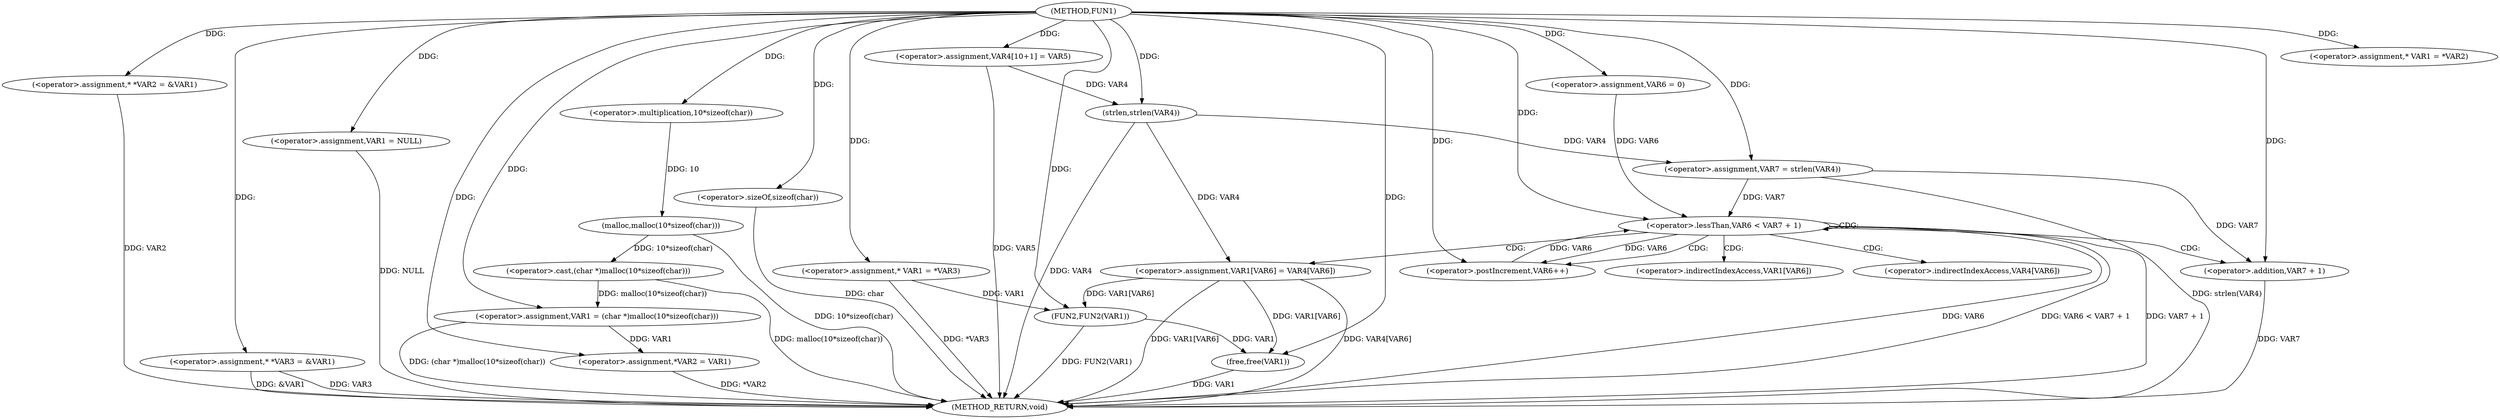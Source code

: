 digraph FUN1 {  
"1000100" [label = "(METHOD,FUN1)" ]
"1000175" [label = "(METHOD_RETURN,void)" ]
"1000104" [label = "(<operator>.assignment,* *VAR2 = &VAR1)" ]
"1000109" [label = "(<operator>.assignment,* *VAR3 = &VAR1)" ]
"1000113" [label = "(<operator>.assignment,VAR1 = NULL)" ]
"1000118" [label = "(<operator>.assignment,* VAR1 = *VAR2)" ]
"1000122" [label = "(<operator>.assignment,VAR1 = (char *)malloc(10*sizeof(char)))" ]
"1000124" [label = "(<operator>.cast,(char *)malloc(10*sizeof(char)))" ]
"1000126" [label = "(malloc,malloc(10*sizeof(char)))" ]
"1000127" [label = "(<operator>.multiplication,10*sizeof(char))" ]
"1000129" [label = "(<operator>.sizeOf,sizeof(char))" ]
"1000131" [label = "(<operator>.assignment,*VAR2 = VAR1)" ]
"1000137" [label = "(<operator>.assignment,* VAR1 = *VAR3)" ]
"1000143" [label = "(<operator>.assignment,VAR4[10+1] = VAR5)" ]
"1000148" [label = "(<operator>.assignment,VAR7 = strlen(VAR4))" ]
"1000150" [label = "(strlen,strlen(VAR4))" ]
"1000153" [label = "(<operator>.assignment,VAR6 = 0)" ]
"1000156" [label = "(<operator>.lessThan,VAR6 < VAR7 + 1)" ]
"1000158" [label = "(<operator>.addition,VAR7 + 1)" ]
"1000161" [label = "(<operator>.postIncrement,VAR6++)" ]
"1000164" [label = "(<operator>.assignment,VAR1[VAR6] = VAR4[VAR6])" ]
"1000171" [label = "(FUN2,FUN2(VAR1))" ]
"1000173" [label = "(free,free(VAR1))" ]
"1000165" [label = "(<operator>.indirectIndexAccess,VAR1[VAR6])" ]
"1000168" [label = "(<operator>.indirectIndexAccess,VAR4[VAR6])" ]
  "1000158" -> "1000175"  [ label = "DDG: VAR7"] 
  "1000150" -> "1000175"  [ label = "DDG: VAR4"] 
  "1000156" -> "1000175"  [ label = "DDG: VAR6"] 
  "1000104" -> "1000175"  [ label = "DDG: VAR2"] 
  "1000113" -> "1000175"  [ label = "DDG: NULL"] 
  "1000148" -> "1000175"  [ label = "DDG: strlen(VAR4)"] 
  "1000156" -> "1000175"  [ label = "DDG: VAR6 < VAR7 + 1"] 
  "1000164" -> "1000175"  [ label = "DDG: VAR4[VAR6]"] 
  "1000129" -> "1000175"  [ label = "DDG: char"] 
  "1000124" -> "1000175"  [ label = "DDG: malloc(10*sizeof(char))"] 
  "1000131" -> "1000175"  [ label = "DDG: *VAR2"] 
  "1000137" -> "1000175"  [ label = "DDG: *VAR3"] 
  "1000156" -> "1000175"  [ label = "DDG: VAR7 + 1"] 
  "1000126" -> "1000175"  [ label = "DDG: 10*sizeof(char)"] 
  "1000109" -> "1000175"  [ label = "DDG: VAR3"] 
  "1000143" -> "1000175"  [ label = "DDG: VAR5"] 
  "1000171" -> "1000175"  [ label = "DDG: FUN2(VAR1)"] 
  "1000109" -> "1000175"  [ label = "DDG: &VAR1"] 
  "1000173" -> "1000175"  [ label = "DDG: VAR1"] 
  "1000122" -> "1000175"  [ label = "DDG: (char *)malloc(10*sizeof(char))"] 
  "1000164" -> "1000175"  [ label = "DDG: VAR1[VAR6]"] 
  "1000100" -> "1000104"  [ label = "DDG: "] 
  "1000100" -> "1000109"  [ label = "DDG: "] 
  "1000100" -> "1000113"  [ label = "DDG: "] 
  "1000100" -> "1000118"  [ label = "DDG: "] 
  "1000124" -> "1000122"  [ label = "DDG: malloc(10*sizeof(char))"] 
  "1000100" -> "1000122"  [ label = "DDG: "] 
  "1000126" -> "1000124"  [ label = "DDG: 10*sizeof(char)"] 
  "1000127" -> "1000126"  [ label = "DDG: 10"] 
  "1000100" -> "1000127"  [ label = "DDG: "] 
  "1000100" -> "1000129"  [ label = "DDG: "] 
  "1000122" -> "1000131"  [ label = "DDG: VAR1"] 
  "1000100" -> "1000131"  [ label = "DDG: "] 
  "1000100" -> "1000137"  [ label = "DDG: "] 
  "1000100" -> "1000143"  [ label = "DDG: "] 
  "1000150" -> "1000148"  [ label = "DDG: VAR4"] 
  "1000100" -> "1000148"  [ label = "DDG: "] 
  "1000143" -> "1000150"  [ label = "DDG: VAR4"] 
  "1000100" -> "1000150"  [ label = "DDG: "] 
  "1000100" -> "1000153"  [ label = "DDG: "] 
  "1000153" -> "1000156"  [ label = "DDG: VAR6"] 
  "1000161" -> "1000156"  [ label = "DDG: VAR6"] 
  "1000100" -> "1000156"  [ label = "DDG: "] 
  "1000148" -> "1000156"  [ label = "DDG: VAR7"] 
  "1000148" -> "1000158"  [ label = "DDG: VAR7"] 
  "1000100" -> "1000158"  [ label = "DDG: "] 
  "1000156" -> "1000161"  [ label = "DDG: VAR6"] 
  "1000100" -> "1000161"  [ label = "DDG: "] 
  "1000150" -> "1000164"  [ label = "DDG: VAR4"] 
  "1000137" -> "1000171"  [ label = "DDG: VAR1"] 
  "1000164" -> "1000171"  [ label = "DDG: VAR1[VAR6]"] 
  "1000100" -> "1000171"  [ label = "DDG: "] 
  "1000171" -> "1000173"  [ label = "DDG: VAR1"] 
  "1000164" -> "1000173"  [ label = "DDG: VAR1[VAR6]"] 
  "1000100" -> "1000173"  [ label = "DDG: "] 
  "1000156" -> "1000156"  [ label = "CDG: "] 
  "1000156" -> "1000168"  [ label = "CDG: "] 
  "1000156" -> "1000161"  [ label = "CDG: "] 
  "1000156" -> "1000164"  [ label = "CDG: "] 
  "1000156" -> "1000165"  [ label = "CDG: "] 
  "1000156" -> "1000158"  [ label = "CDG: "] 
}
